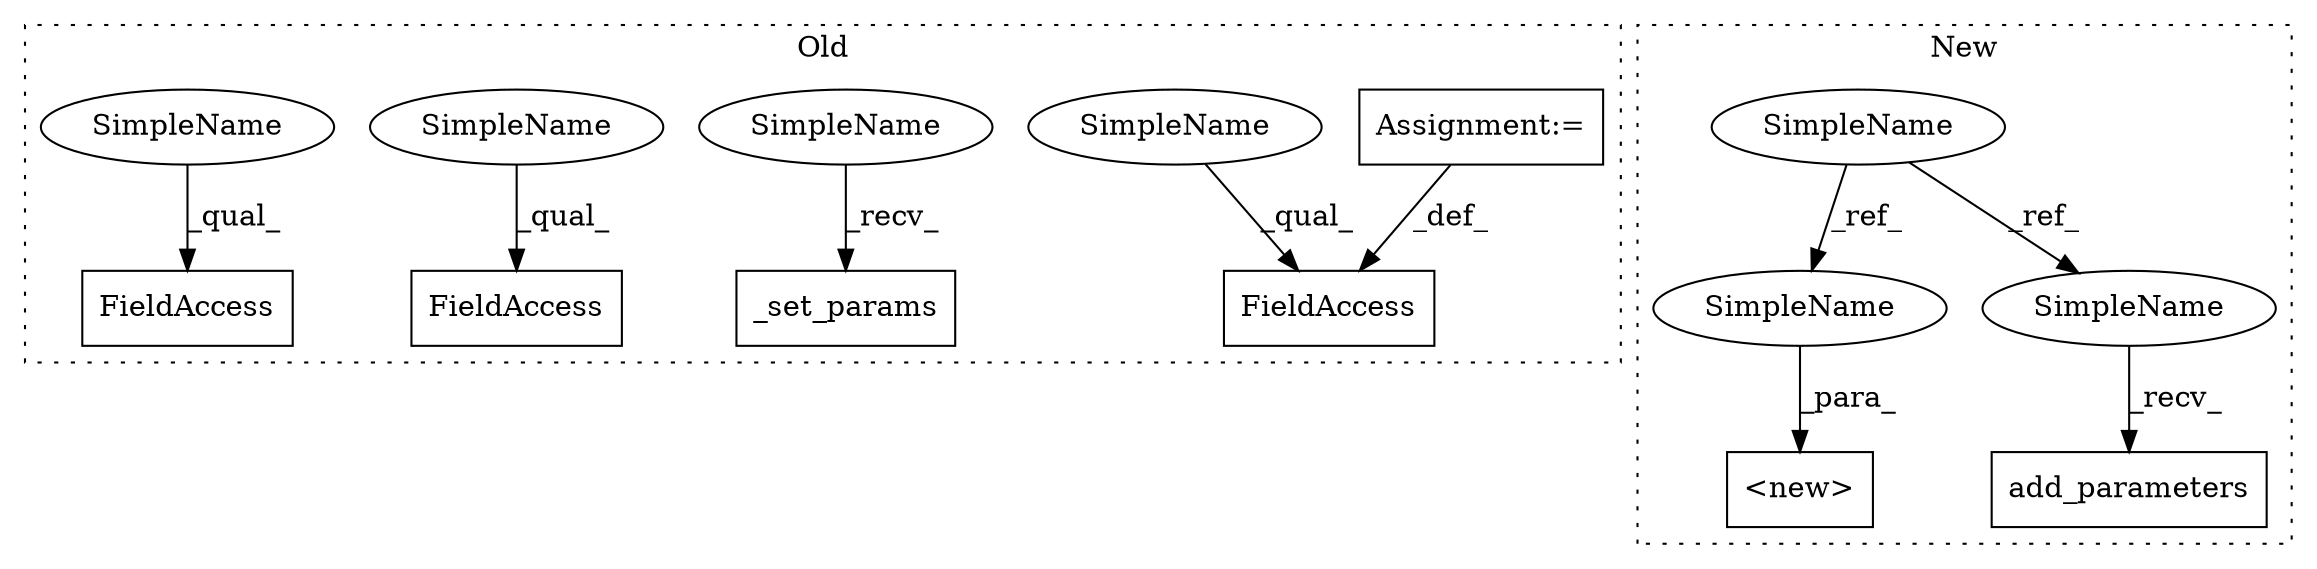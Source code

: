 digraph G {
subgraph cluster0 {
1 [label="_set_params" a="32" s="1047,1078" l="12,1" shape="box"];
5 [label="FieldAccess" a="22" s="747" l="15" shape="box"];
6 [label="FieldAccess" a="22" s="363" l="15" shape="box"];
7 [label="FieldAccess" a="22" s="388" l="9" shape="box"];
8 [label="Assignment:=" a="7" s="397" l="1" shape="box"];
11 [label="SimpleName" a="42" s="388" l="4" shape="ellipse"];
12 [label="SimpleName" a="42" s="1042" l="4" shape="ellipse"];
13 [label="SimpleName" a="42" s="747" l="4" shape="ellipse"];
14 [label="SimpleName" a="42" s="363" l="4" shape="ellipse"];
label = "Old";
style="dotted";
}
subgraph cluster1 {
2 [label="add_parameters" a="32" s="988,1017" l="15,1" shape="box"];
3 [label="SimpleName" a="42" s="240" l="4" shape="ellipse"];
4 [label="<new>" a="46" s="322,339" l="6,2" shape="box"];
9 [label="SimpleName" a="42" s="335" l="4" shape="ellipse"];
10 [label="SimpleName" a="42" s="983" l="4" shape="ellipse"];
label = "New";
style="dotted";
}
3 -> 9 [label="_ref_"];
3 -> 10 [label="_ref_"];
8 -> 7 [label="_def_"];
9 -> 4 [label="_para_"];
10 -> 2 [label="_recv_"];
11 -> 7 [label="_qual_"];
12 -> 1 [label="_recv_"];
13 -> 5 [label="_qual_"];
14 -> 6 [label="_qual_"];
}